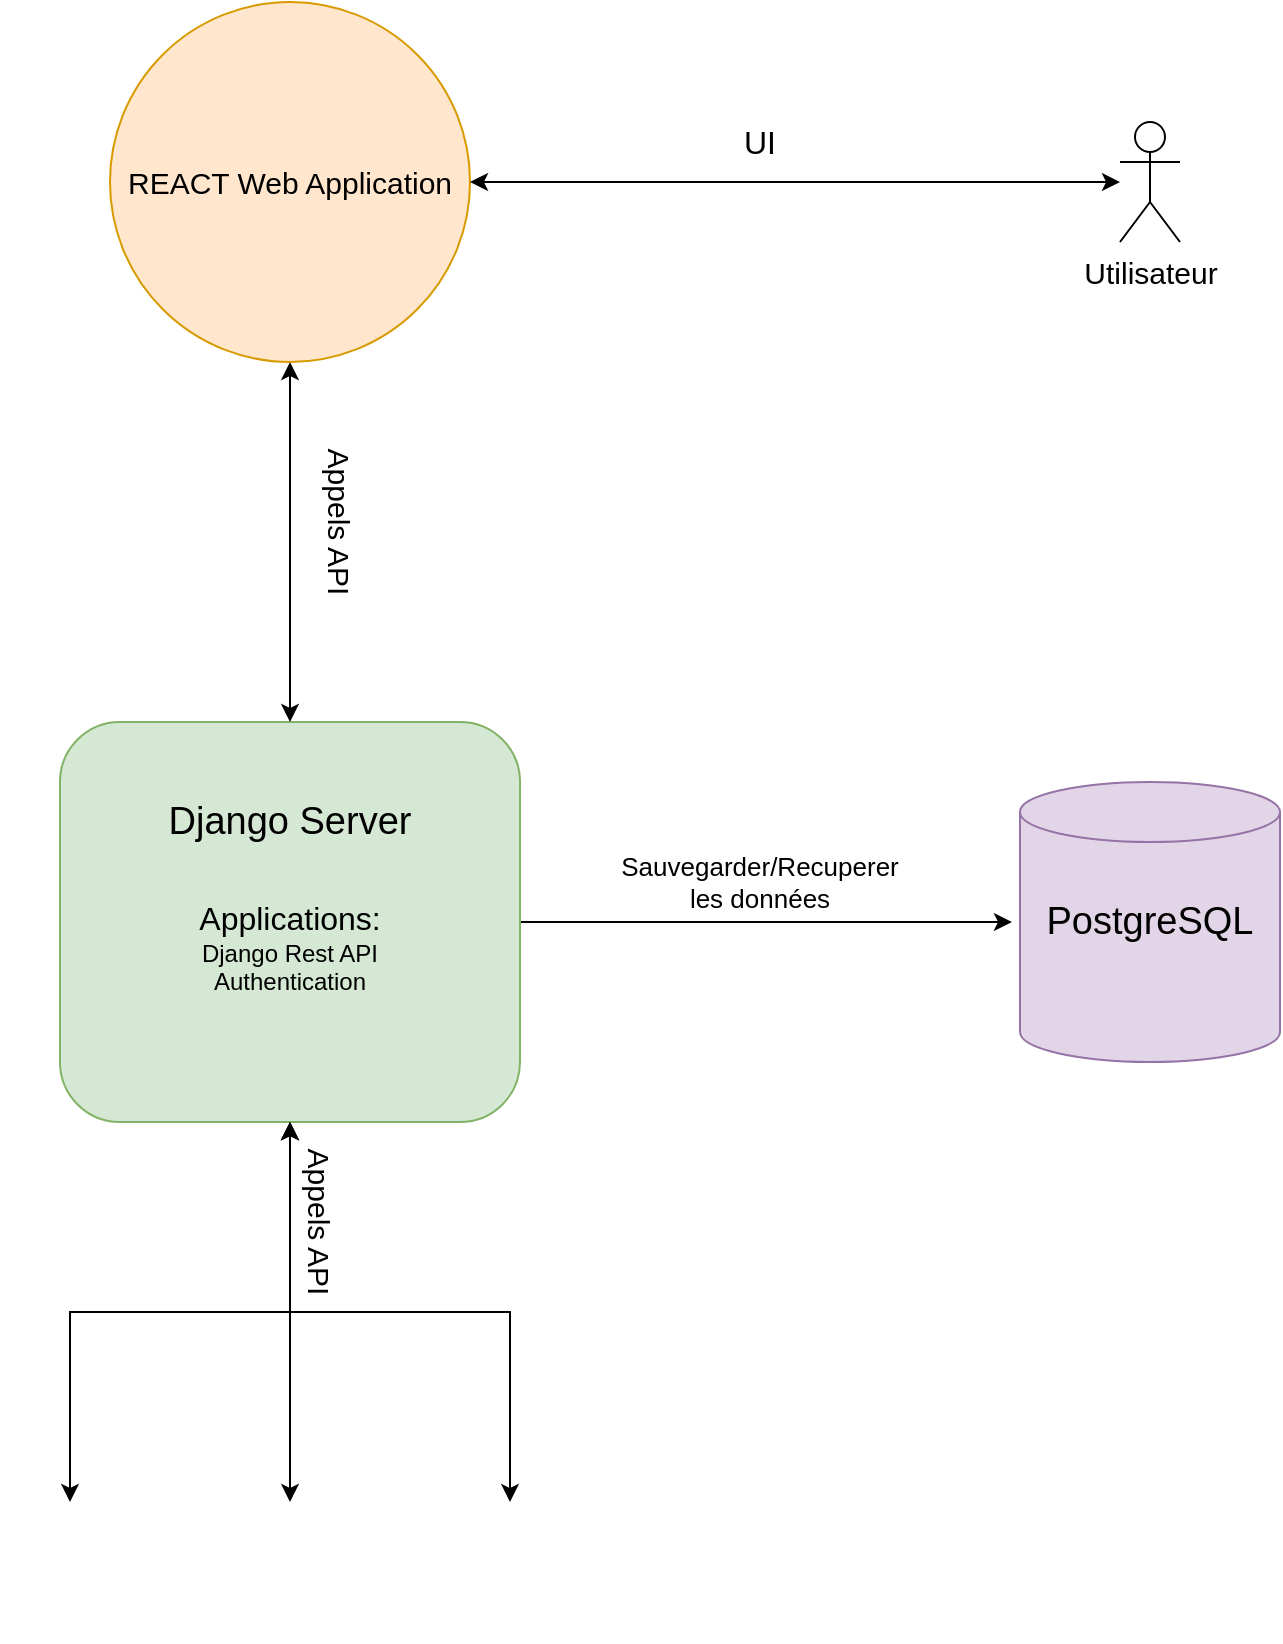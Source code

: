 <mxfile version="13.5.7" type="device"><diagram id="ixHKMslhnDQ7QMb_WQgs" name="Page-1"><mxGraphModel dx="1422" dy="1838" grid="1" gridSize="10" guides="1" tooltips="1" connect="1" arrows="1" fold="1" page="1" pageScale="1" pageWidth="850" pageHeight="1100" math="0" shadow="0"><root><mxCell id="0"/><mxCell id="1" parent="0"/><mxCell id="UD4NuTKZnCijq08Is52w-14" style="edgeStyle=orthogonalEdgeStyle;rounded=0;orthogonalLoop=1;jettySize=auto;html=1;exitX=1;exitY=0.5;exitDx=0;exitDy=0;entryX=-0.031;entryY=0.5;entryDx=0;entryDy=0;entryPerimeter=0;" edge="1" parent="1" source="UD4NuTKZnCijq08Is52w-1" target="UD4NuTKZnCijq08Is52w-2"><mxGeometry relative="1" as="geometry"/></mxCell><mxCell id="UD4NuTKZnCijq08Is52w-1" value="" style="rounded=1;whiteSpace=wrap;html=1;fillColor=#d5e8d4;strokeColor=#82b366;" vertex="1" parent="1"><mxGeometry x="120" y="170" width="230" height="200" as="geometry"/></mxCell><mxCell id="UD4NuTKZnCijq08Is52w-2" value="&lt;font style=&quot;font-size: 19px&quot;&gt;PostgreSQL&lt;/font&gt;" style="shape=cylinder2;whiteSpace=wrap;html=1;boundedLbl=1;backgroundOutline=1;size=15;fillColor=#e1d5e7;strokeColor=#9673a6;" vertex="1" parent="1"><mxGeometry x="600" y="200" width="130" height="140" as="geometry"/></mxCell><mxCell id="UD4NuTKZnCijq08Is52w-12" style="edgeStyle=orthogonalEdgeStyle;rounded=0;orthogonalLoop=1;jettySize=auto;html=1;entryX=0.5;entryY=1;entryDx=0;entryDy=0;startArrow=classic;startFill=1;" edge="1" parent="1" source="UD4NuTKZnCijq08Is52w-3" target="UD4NuTKZnCijq08Is52w-1"><mxGeometry relative="1" as="geometry"/></mxCell><mxCell id="UD4NuTKZnCijq08Is52w-3" value="" style="shape=image;html=1;verticalAlign=top;verticalLabelPosition=bottom;labelBackgroundColor=#ffffff;imageAspect=0;aspect=fixed;image=https://cdn0.iconfinder.com/data/icons/flat-round-system/512/raspberry-128.png" vertex="1" parent="1"><mxGeometry x="90" y="560" width="70" height="70" as="geometry"/></mxCell><mxCell id="UD4NuTKZnCijq08Is52w-9" style="edgeStyle=orthogonalEdgeStyle;rounded=0;orthogonalLoop=1;jettySize=auto;html=1;entryX=0.5;entryY=1;entryDx=0;entryDy=0;startArrow=classic;startFill=1;" edge="1" parent="1" source="UD4NuTKZnCijq08Is52w-4" target="UD4NuTKZnCijq08Is52w-1"><mxGeometry relative="1" as="geometry"/></mxCell><mxCell id="UD4NuTKZnCijq08Is52w-4" value="" style="shape=image;html=1;verticalAlign=top;verticalLabelPosition=bottom;labelBackgroundColor=#ffffff;imageAspect=0;aspect=fixed;image=https://cdn0.iconfinder.com/data/icons/flat-round-system/512/raspberry-128.png" vertex="1" parent="1"><mxGeometry x="200" y="560" width="70" height="70" as="geometry"/></mxCell><mxCell id="UD4NuTKZnCijq08Is52w-11" style="edgeStyle=orthogonalEdgeStyle;rounded=0;orthogonalLoop=1;jettySize=auto;html=1;entryX=0.5;entryY=1;entryDx=0;entryDy=0;startArrow=classic;startFill=1;" edge="1" parent="1" source="UD4NuTKZnCijq08Is52w-5" target="UD4NuTKZnCijq08Is52w-1"><mxGeometry relative="1" as="geometry"/></mxCell><mxCell id="UD4NuTKZnCijq08Is52w-5" value="" style="shape=image;html=1;verticalAlign=top;verticalLabelPosition=bottom;labelBackgroundColor=#ffffff;imageAspect=0;aspect=fixed;image=https://cdn0.iconfinder.com/data/icons/flat-round-system/512/raspberry-128.png" vertex="1" parent="1"><mxGeometry x="310" y="560" width="70" height="70" as="geometry"/></mxCell><mxCell id="UD4NuTKZnCijq08Is52w-6" value="&lt;font style=&quot;font-size: 19px&quot;&gt;Django Server&lt;/font&gt;" style="text;html=1;strokeColor=none;fillColor=none;align=center;verticalAlign=middle;whiteSpace=wrap;rounded=0;" vertex="1" parent="1"><mxGeometry x="160" y="200" width="150" height="40" as="geometry"/></mxCell><mxCell id="UD4NuTKZnCijq08Is52w-7" value="&lt;font style=&quot;font-size: 16px&quot;&gt;Applications:&lt;/font&gt;&lt;br&gt;&lt;div&gt;&lt;font style=&quot;font-size: 12px&quot;&gt;Django Rest API&lt;/font&gt;&lt;/div&gt;&lt;div&gt;&lt;font style=&quot;font-size: 12px&quot;&gt;Authentication&lt;/font&gt;&lt;/div&gt;&lt;div&gt;&lt;font style=&quot;font-size: 12px&quot;&gt;&lt;br&gt;&lt;/font&gt;&lt;/div&gt;" style="text;html=1;strokeColor=none;fillColor=none;align=center;verticalAlign=middle;whiteSpace=wrap;rounded=0;" vertex="1" parent="1"><mxGeometry x="170" y="255" width="130" height="70" as="geometry"/></mxCell><mxCell id="UD4NuTKZnCijq08Is52w-13" value="&lt;font style=&quot;font-size: 15px&quot;&gt;Appels API &lt;br&gt;&lt;/font&gt;" style="text;html=1;strokeColor=none;fillColor=none;align=center;verticalAlign=middle;whiteSpace=wrap;rounded=0;rotation=90;" vertex="1" parent="1"><mxGeometry x="160" y="400" width="180" height="40" as="geometry"/></mxCell><mxCell id="UD4NuTKZnCijq08Is52w-15" value="&lt;font style=&quot;font-size: 13px&quot;&gt;Sauvegarder/Recuperer les données &lt;/font&gt;" style="text;html=1;strokeColor=none;fillColor=none;align=center;verticalAlign=middle;whiteSpace=wrap;rounded=0;" vertex="1" parent="1"><mxGeometry x="410" y="230" width="120" height="40" as="geometry"/></mxCell><mxCell id="UD4NuTKZnCijq08Is52w-17" style="edgeStyle=orthogonalEdgeStyle;rounded=0;orthogonalLoop=1;jettySize=auto;html=1;exitX=0.5;exitY=1;exitDx=0;exitDy=0;startArrow=classic;startFill=1;" edge="1" parent="1" source="UD4NuTKZnCijq08Is52w-16" target="UD4NuTKZnCijq08Is52w-1"><mxGeometry relative="1" as="geometry"/></mxCell><mxCell id="UD4NuTKZnCijq08Is52w-16" value="&lt;font style=&quot;font-size: 15px&quot;&gt;REACT Web Application&lt;/font&gt;" style="ellipse;whiteSpace=wrap;html=1;aspect=fixed;fillColor=#ffe6cc;strokeColor=#d79b00;" vertex="1" parent="1"><mxGeometry x="145" y="-190" width="180" height="180" as="geometry"/></mxCell><mxCell id="UD4NuTKZnCijq08Is52w-18" value="&lt;font style=&quot;font-size: 15px&quot;&gt;Appels API &lt;br&gt;&lt;/font&gt;" style="text;html=1;strokeColor=none;fillColor=none;align=center;verticalAlign=middle;whiteSpace=wrap;rounded=0;rotation=90;" vertex="1" parent="1"><mxGeometry x="170" y="50" width="180" height="40" as="geometry"/></mxCell><mxCell id="UD4NuTKZnCijq08Is52w-20" style="edgeStyle=orthogonalEdgeStyle;rounded=0;orthogonalLoop=1;jettySize=auto;html=1;entryX=1;entryY=0.5;entryDx=0;entryDy=0;startArrow=classic;startFill=1;" edge="1" parent="1" source="UD4NuTKZnCijq08Is52w-19" target="UD4NuTKZnCijq08Is52w-16"><mxGeometry relative="1" as="geometry"/></mxCell><mxCell id="UD4NuTKZnCijq08Is52w-19" value="&lt;font style=&quot;font-size: 15px&quot;&gt;Utilisateur&lt;/font&gt;" style="shape=umlActor;verticalLabelPosition=bottom;verticalAlign=top;html=1;outlineConnect=0;" vertex="1" parent="1"><mxGeometry x="650" y="-130" width="30" height="60" as="geometry"/></mxCell><mxCell id="UD4NuTKZnCijq08Is52w-21" value="&lt;font style=&quot;font-size: 16px&quot;&gt;UI&lt;/font&gt;" style="text;html=1;strokeColor=none;fillColor=none;align=center;verticalAlign=middle;whiteSpace=wrap;rounded=0;" vertex="1" parent="1"><mxGeometry x="450" y="-130" width="40" height="20" as="geometry"/></mxCell></root></mxGraphModel></diagram></mxfile>